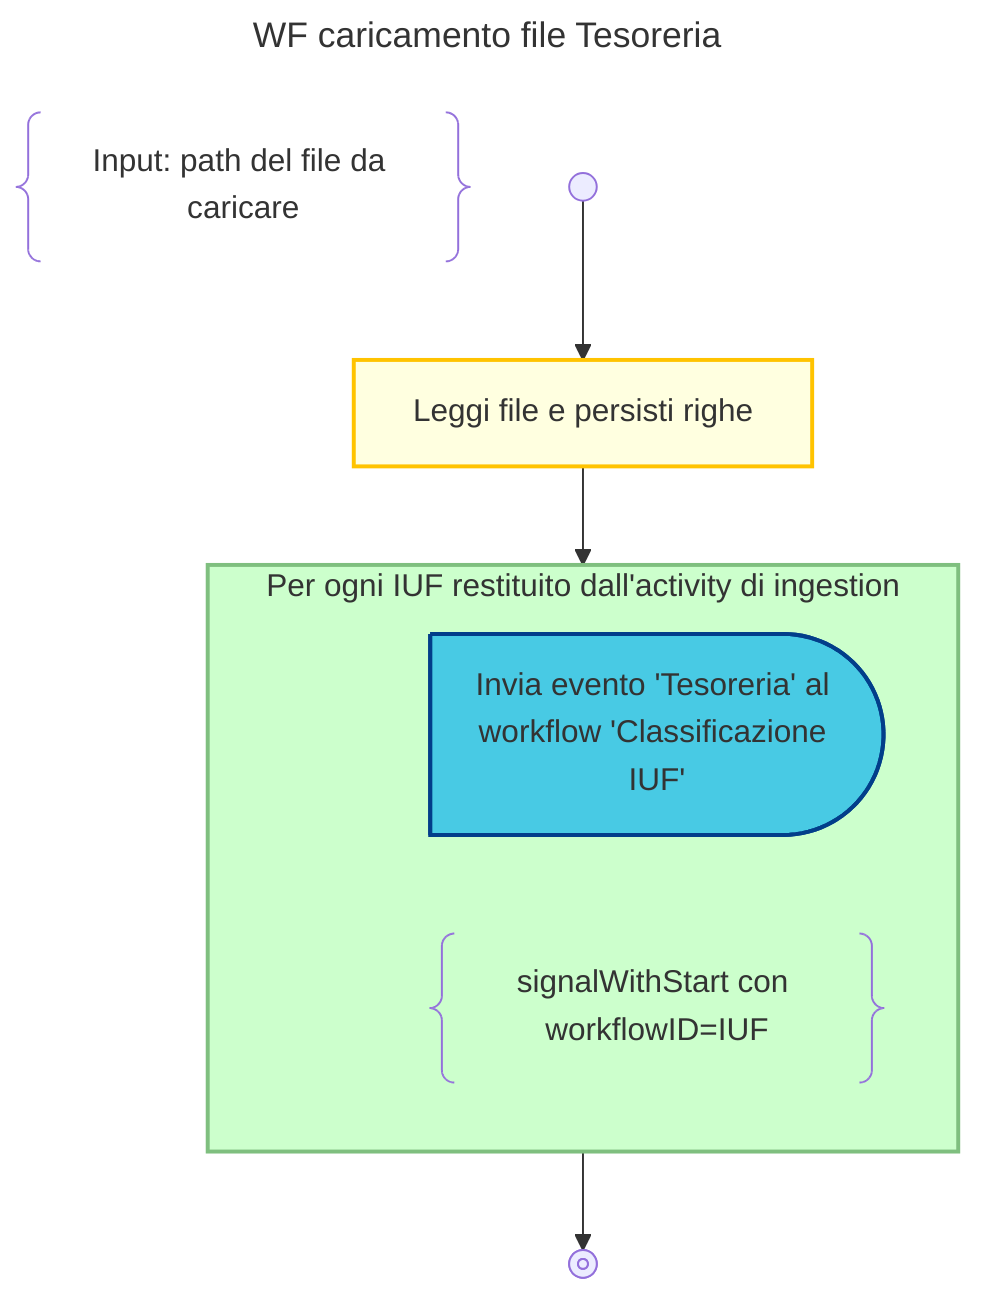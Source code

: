 ---
title: WF caricamento file Tesoreria
---
flowchart TD
    DESCRIPTION@{ shape: braces, label: "Input: path del file da caricare" }
    START@{shape: start} --> INGESTION:::activity@{label: "Leggi file e persisti righe"}

    INGESTION --> LOOP

    subgraph LOOP["Per ogni IUF restituito dall'activity di ingestion"]

        %% dummy block added to have an empty line
        DUMMY:::disable-->SIGNAL
        linkStyle 2 display:none;

        SIGNAL:::send-signal@{shape: delay, label: "Invia evento 'Tesoreria' al workflow 'Classificazione IUF'"}
        NOTE@{ shape: braces, label: "signalWithStart con workflowID=IUF" }
    end

    LOOP --> END@{shape: stop}
    class LOOP loop

    classDef disable display:none;
    classDef activity fill:#FFFFE0, stroke:#ffc300, stroke-width:2px;
    classDef loop fill:#CCFFCC, stroke:#7FBF7F, stroke-width:2px, padding-bottom: 5px;
    classDef send-signal fill:#48cae4, stroke:#023e8a, stroke-width:2px